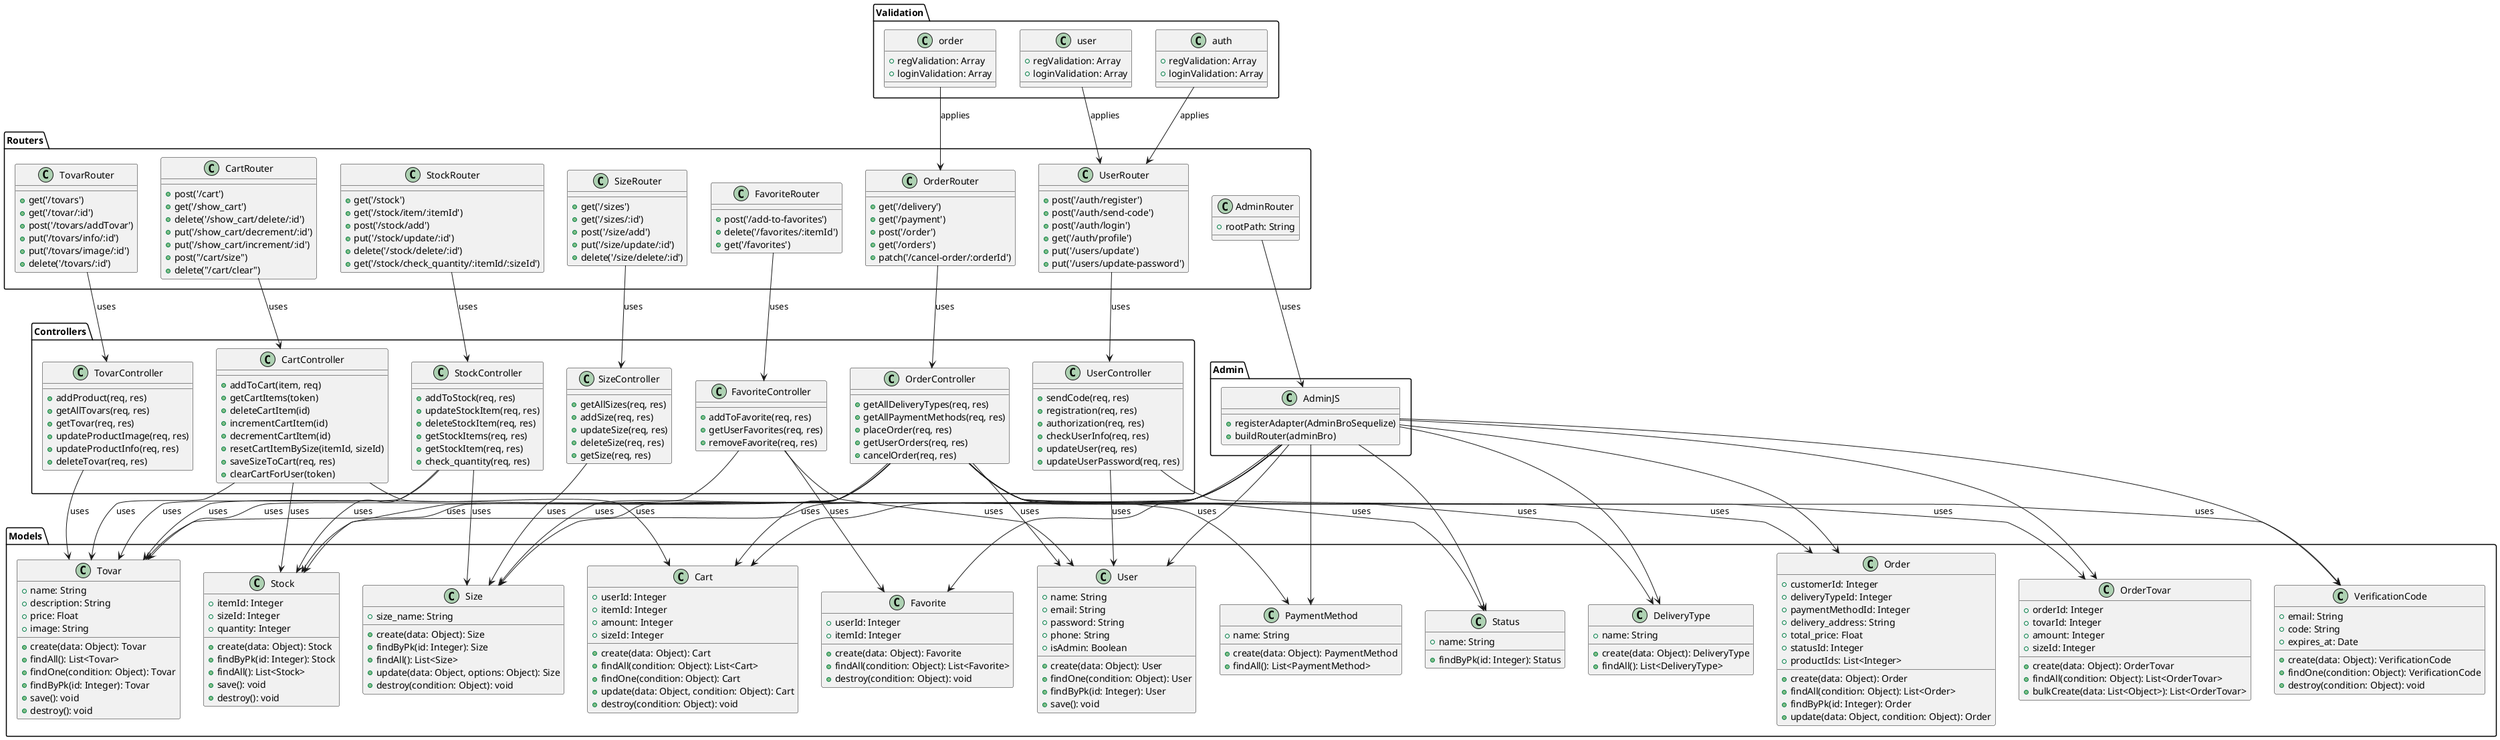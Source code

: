 @startuml

package Controllers {
    class StockController {
        +addToStock(req, res)
        +updateStockItem(req, res)
        +deleteStockItem(req, res)
        +getStockItems(req, res)
        +getStockItem(req, res)
        +check_quantity(req, res)
    }

    class TovarController {
        +addProduct(req, res)
        +getAllTovars(req, res)
        +getTovar(req, res)
        +updateProductImage(req, res)
        +updateProductInfo(req, res)
        +deleteTovar(req, res)
    }

    class UserController {
        +sendCode(req, res)
        +registration(req, res)
        +authorization(req, res)
        +checkUserInfo(req, res)
        +updateUser(req, res)
        +updateUserPassword(req, res)
    }

    class SizeController {
        +getAllSizes(req, res)
        +addSize(req, res)
        +updateSize(req, res)
        +deleteSize(req, res)
        +getSize(req, res)
    }

    class OrderController {
        +getAllDeliveryTypes(req, res)
        +getAllPaymentMethods(req, res)
        +placeOrder(req, res)
        +getUserOrders(req, res)
        +cancelOrder(req, res)
    }

    class FavoriteController {
        +addToFavorite(req, res)
        +getUserFavorites(req, res)
        +removeFavorite(req, res)
    }

    class CartController {
        +addToCart(item, req)
        +getCartItems(token)
        +deleteCartItem(id)
        +incrementCartItem(id)
        +decrementCartItem(id)
        +resetCartItemBySize(itemId, sizeId)
        +saveSizeToCart(req, res)
        +clearCartForUser(token)
    }
}

package Models {
    class Stock {
        +itemId: Integer
        +sizeId: Integer
        +quantity: Integer
        +create(data: Object): Stock
        +findByPk(id: Integer): Stock
        +findAll(): List<Stock>
        +save(): void
        +destroy(): void
    }

    class Tovar {
        +name: String
        +description: String
        +price: Float
        +image: String
        +create(data: Object): Tovar
        +findAll(): List<Tovar>
        +findOne(condition: Object): Tovar
        +findByPk(id: Integer): Tovar
        +save(): void
        +destroy(): void
    }

    class Size {
        +size_name: String
        +create(data: Object): Size
        +findByPk(id: Integer): Size
        +findAll(): List<Size>
        +update(data: Object, options: Object): Size
        +destroy(condition: Object): void
    }

    class VerificationCode {
        +email: String
        +code: String
        +expires_at: Date
        +create(data: Object): VerificationCode
        +findOne(condition: Object): VerificationCode
        +destroy(condition: Object): void
    }

    class User {
        +name: String
        +email: String
        +password: String
        +phone: String
        +isAdmin: Boolean
        +create(data: Object): User
        +findOne(condition: Object): User
        +findByPk(id: Integer): User
        +save(): void
    }

    class DeliveryType {
        +name: String
        +create(data: Object): DeliveryType
        +findAll(): List<DeliveryType>
    }

    class PaymentMethod {
        +name: String
        +create(data: Object): PaymentMethod
        +findAll(): List<PaymentMethod>
    }

    class Order {
        +customerId: Integer
        +deliveryTypeId: Integer
        +paymentMethodId: Integer
        +delivery_address: String
        +total_price: Float
        +statusId: Integer
        +productIds: List<Integer>
        +create(data: Object): Order
        +findAll(condition: Object): List<Order>
        +findByPk(id: Integer): Order
        +update(data: Object, condition: Object): Order
    }

    class OrderTovar {
        +orderId: Integer
        +tovarId: Integer
        +amount: Integer
        +sizeId: Integer
        +create(data: Object): OrderTovar
        +findAll(condition: Object): List<OrderTovar>
        +bulkCreate(data: List<Object>): List<OrderTovar>
    }

    class Status {
        +name: String
        +findByPk(id: Integer): Status
    }

    class Cart {
        +userId: Integer
        +itemId: Integer
        +amount: Integer
        +sizeId: Integer
        +create(data: Object): Cart
        +findAll(condition: Object): List<Cart>
        +findOne(condition: Object): Cart
        +update(data: Object, condition: Object): Cart
        +destroy(condition: Object): void
    }

    class Favorite {
        +userId: Integer
        +itemId: Integer
        +create(data: Object): Favorite
        +findAll(condition: Object): List<Favorite>
        +destroy(condition: Object): void
    }
}

package Validation {
    class auth {
        +regValidation: Array
        +loginValidation: Array
    }

    class order {
            +regValidation: Array
            +loginValidation: Array
        }

        class user {
                +regValidation: Array
                +loginValidation: Array
            }
}

package Routers {
    class CartRouter {
        +post('/cart')
        +get('/show_cart')
        +delete('/show_cart/delete/:id')
        +put('/show_cart/decrement/:id')
        +put('/show_cart/increment/:id')
        +post("/cart/size")
        +delete("/cart/clear")
    }

    class FavoriteRouter {
        +post('/add-to-favorites')
        +delete('/favorites/:itemId')
        +get('/favorites')
    }

    class OrderRouter {
        +get('/delivery')
        +get('/payment')
        +post('/order')
        +get('/orders')
        +patch('/cancel-order/:orderId')
    }

    class SizeRouter {
        +get('/sizes')
        +get('/sizes/:id')
        +post('/size/add')
        +put('/size/update/:id')
        +delete('/size/delete/:id')
    }

    class StockRouter {
        +get('/stock')
        +get('/stock/item/:itemId')
        +post('/stock/add')
        +put('/stock/update/:id')
        +delete('/stock/delete/:id')
        +get('/stock/check_quantity/:itemId/:sizeId')
    }

    class TovarRouter {
        +get('/tovars')
        +get('/tovar/:id')
        +post('/tovars/addTovar')
        +put('/tovars/info/:id')
        +put('/tovars/image/:id')
        +delete('/tovars/:id')
    }

    class UserRouter {
        +post('/auth/register')
        +post('/auth/send-code')
        +post('/auth/login')
        +get('/auth/profile')
        +put('/users/update')
        +put('/users/update-password')
    }

    class AdminRouter {
        +rootPath: String
    }
}

package Admin {
    class AdminJS {
        +registerAdapter(AdminBroSequelize)
        +buildRouter(adminBro)
    }

    AdminJS -down-> User
    AdminJS -down-> Tovar
    AdminJS -down-> Cart
    AdminJS -down-> Size
    AdminJS -down-> Stock
    AdminJS -down-> Order
    AdminJS -down-> OrderTovar
    AdminJS -down-> DeliveryType
    AdminJS -down-> PaymentMethod
    AdminJS -down-> VerificationCode
    AdminJS -down-> Favorite
    AdminJS -down-> Status
}

auth -down-> UserRouter : applies
user -down-> UserRouter : applies
order -down-> OrderRouter : applies



StockController --> Stock : uses
StockController --> Tovar : uses
StockController --> Size : uses

TovarController --> Tovar : uses

UserController --> VerificationCode : uses
UserController --> User : uses

SizeController --> Size : uses

OrderController --> DeliveryType : uses
OrderController --> PaymentMethod : uses
OrderController --> Order : uses
OrderController --> OrderTovar : uses
OrderController --> User : uses
OrderController --> Tovar : uses
OrderController --> Size : uses
OrderController --> Stock : uses
OrderController --> Status : uses
OrderController --> Cart : uses

FavoriteController --> Favorite : uses
FavoriteController --> Tovar : uses
FavoriteController --> User : uses

CartController --> Cart : uses
CartController --> Tovar : uses
CartController --> Stock : uses

CartRouter --> CartController : uses
FavoriteRouter --> FavoriteController : uses
OrderRouter --> OrderController : uses
SizeRouter --> SizeController : uses
StockRouter --> StockController : uses
TovarRouter --> TovarController : uses
UserRouter --> UserController : uses
AdminRouter --> AdminJS : uses

@enduml
